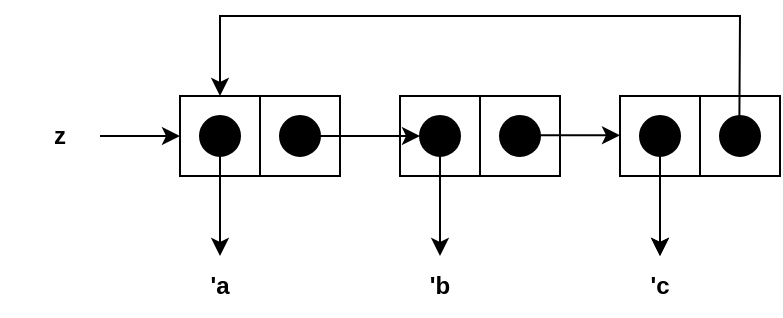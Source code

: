 <mxfile version="20.2.3" type="device"><diagram id="VqlMwvmHFVPLC_v2HfEm" name="Page-1"><mxGraphModel dx="1385" dy="635" grid="1" gridSize="10" guides="1" tooltips="1" connect="1" arrows="1" fold="1" page="1" pageScale="1" pageWidth="827" pageHeight="1169" math="0" shadow="0"><root><mxCell id="0"/><mxCell id="1" parent="0"/><mxCell id="E0CPwSb2mWiToSuY_2ik-49" value="" style="group" vertex="1" connectable="0" parent="1"><mxGeometry x="160" y="120" width="210" height="110" as="geometry"/></mxCell><mxCell id="E0CPwSb2mWiToSuY_2ik-50" value="" style="group" vertex="1" connectable="0" parent="E0CPwSb2mWiToSuY_2ik-49"><mxGeometry x="90" width="80" height="40" as="geometry"/></mxCell><mxCell id="E0CPwSb2mWiToSuY_2ik-51" value="" style="rounded=0;whiteSpace=wrap;html=1;fillColor=none;" vertex="1" parent="E0CPwSb2mWiToSuY_2ik-50"><mxGeometry width="40" height="40" as="geometry"/></mxCell><mxCell id="E0CPwSb2mWiToSuY_2ik-52" value="" style="ellipse;whiteSpace=wrap;html=1;aspect=fixed;fillColor=#000000;" vertex="1" parent="E0CPwSb2mWiToSuY_2ik-50"><mxGeometry x="10" y="10" width="20" height="20" as="geometry"/></mxCell><mxCell id="E0CPwSb2mWiToSuY_2ik-53" value="" style="rounded=0;whiteSpace=wrap;html=1;fillColor=none;" vertex="1" parent="E0CPwSb2mWiToSuY_2ik-50"><mxGeometry x="40" width="40" height="40" as="geometry"/></mxCell><mxCell id="E0CPwSb2mWiToSuY_2ik-54" value="" style="ellipse;whiteSpace=wrap;html=1;aspect=fixed;fillColor=#000000;" vertex="1" parent="E0CPwSb2mWiToSuY_2ik-50"><mxGeometry x="50" y="10" width="20" height="20" as="geometry"/></mxCell><mxCell id="E0CPwSb2mWiToSuY_2ik-55" value="" style="endArrow=classic;html=1;rounded=0;" edge="1" parent="E0CPwSb2mWiToSuY_2ik-49"><mxGeometry width="50" height="50" relative="1" as="geometry"><mxPoint x="50" y="20" as="sourcePoint"/><mxPoint x="90" y="20" as="targetPoint"/></mxGeometry></mxCell><mxCell id="E0CPwSb2mWiToSuY_2ik-56" value="&lt;b&gt;z&lt;/b&gt;" style="text;html=1;strokeColor=none;fillColor=none;align=center;verticalAlign=middle;whiteSpace=wrap;rounded=0;" vertex="1" parent="E0CPwSb2mWiToSuY_2ik-49"><mxGeometry y="5" width="60" height="30" as="geometry"/></mxCell><mxCell id="E0CPwSb2mWiToSuY_2ik-57" value="" style="endArrow=classic;html=1;rounded=0;exitX=0.5;exitY=1;exitDx=0;exitDy=0;" edge="1" parent="E0CPwSb2mWiToSuY_2ik-49" source="E0CPwSb2mWiToSuY_2ik-52"><mxGeometry width="50" height="50" relative="1" as="geometry"><mxPoint x="280" y="230" as="sourcePoint"/><mxPoint x="110" y="80" as="targetPoint"/></mxGeometry></mxCell><mxCell id="E0CPwSb2mWiToSuY_2ik-58" value="&lt;b&gt;'a&lt;/b&gt;" style="text;html=1;strokeColor=none;fillColor=none;align=center;verticalAlign=middle;whiteSpace=wrap;rounded=0;" vertex="1" parent="E0CPwSb2mWiToSuY_2ik-49"><mxGeometry x="80" y="80" width="60" height="30" as="geometry"/></mxCell><mxCell id="E0CPwSb2mWiToSuY_2ik-59" value="" style="endArrow=classic;html=1;rounded=0;exitX=1;exitY=0.5;exitDx=0;exitDy=0;" edge="1" parent="E0CPwSb2mWiToSuY_2ik-49" source="E0CPwSb2mWiToSuY_2ik-54"><mxGeometry width="50" height="50" relative="1" as="geometry"><mxPoint x="280" y="230" as="sourcePoint"/><mxPoint x="210" y="20" as="targetPoint"/></mxGeometry></mxCell><mxCell id="E0CPwSb2mWiToSuY_2ik-60" value="&lt;b&gt;'b&lt;/b&gt;" style="text;html=1;strokeColor=none;fillColor=none;align=center;verticalAlign=middle;whiteSpace=wrap;rounded=0;" vertex="1" parent="1"><mxGeometry x="350" y="200" width="60" height="30" as="geometry"/></mxCell><mxCell id="E0CPwSb2mWiToSuY_2ik-61" value="" style="group" vertex="1" connectable="0" parent="1"><mxGeometry x="360" y="120" width="80" height="80" as="geometry"/></mxCell><mxCell id="E0CPwSb2mWiToSuY_2ik-62" value="" style="group" vertex="1" connectable="0" parent="E0CPwSb2mWiToSuY_2ik-61"><mxGeometry width="80" height="40" as="geometry"/></mxCell><mxCell id="E0CPwSb2mWiToSuY_2ik-63" value="" style="rounded=0;whiteSpace=wrap;html=1;fillColor=none;" vertex="1" parent="E0CPwSb2mWiToSuY_2ik-62"><mxGeometry width="40" height="40" as="geometry"/></mxCell><mxCell id="E0CPwSb2mWiToSuY_2ik-64" value="" style="ellipse;whiteSpace=wrap;html=1;aspect=fixed;fillColor=#000000;" vertex="1" parent="E0CPwSb2mWiToSuY_2ik-62"><mxGeometry x="10" y="10" width="20" height="20" as="geometry"/></mxCell><mxCell id="E0CPwSb2mWiToSuY_2ik-65" value="" style="ellipse;whiteSpace=wrap;html=1;aspect=fixed;fillColor=#000000;" vertex="1" parent="E0CPwSb2mWiToSuY_2ik-62"><mxGeometry x="50" y="10" width="20" height="20" as="geometry"/></mxCell><mxCell id="E0CPwSb2mWiToSuY_2ik-66" value="" style="rounded=0;whiteSpace=wrap;html=1;fillColor=none;" vertex="1" parent="E0CPwSb2mWiToSuY_2ik-62"><mxGeometry x="40" width="40" height="40" as="geometry"/></mxCell><mxCell id="E0CPwSb2mWiToSuY_2ik-67" value="" style="endArrow=classic;html=1;rounded=0;exitX=0.5;exitY=1;exitDx=0;exitDy=0;" edge="1" parent="E0CPwSb2mWiToSuY_2ik-61"><mxGeometry width="50" height="50" relative="1" as="geometry"><mxPoint x="20" y="30" as="sourcePoint"/><mxPoint x="20" y="80" as="targetPoint"/></mxGeometry></mxCell><mxCell id="E0CPwSb2mWiToSuY_2ik-68" value="" style="ellipse;whiteSpace=wrap;html=1;aspect=fixed;fillColor=#000000;" vertex="1" parent="1"><mxGeometry x="480" y="130.0" width="20" height="20" as="geometry"/></mxCell><mxCell id="E0CPwSb2mWiToSuY_2ik-81" value="" style="edgeStyle=orthogonalEdgeStyle;rounded=0;orthogonalLoop=1;jettySize=auto;html=1;" edge="1" parent="1" source="E0CPwSb2mWiToSuY_2ik-69" target="E0CPwSb2mWiToSuY_2ik-73"><mxGeometry relative="1" as="geometry"/></mxCell><mxCell id="E0CPwSb2mWiToSuY_2ik-69" value="" style="rounded=0;whiteSpace=wrap;html=1;fillColor=none;" vertex="1" parent="1"><mxGeometry x="470" y="120.0" width="40" height="40" as="geometry"/></mxCell><mxCell id="E0CPwSb2mWiToSuY_2ik-72" value="" style="endArrow=classic;html=1;rounded=0;" edge="1" parent="1"><mxGeometry width="50" height="50" relative="1" as="geometry"><mxPoint x="430" y="139.66" as="sourcePoint"/><mxPoint x="470" y="139.66" as="targetPoint"/></mxGeometry></mxCell><mxCell id="E0CPwSb2mWiToSuY_2ik-73" value="&lt;b&gt;'c&lt;/b&gt;" style="text;html=1;strokeColor=none;fillColor=none;align=center;verticalAlign=middle;whiteSpace=wrap;rounded=0;" vertex="1" parent="1"><mxGeometry x="460" y="200.0" width="60" height="30" as="geometry"/></mxCell><mxCell id="E0CPwSb2mWiToSuY_2ik-74" value="" style="endArrow=classic;html=1;rounded=0;exitX=0.5;exitY=1;exitDx=0;exitDy=0;" edge="1" parent="1"><mxGeometry width="50" height="50" relative="1" as="geometry"><mxPoint x="490" y="150" as="sourcePoint"/><mxPoint x="490" y="200" as="targetPoint"/></mxGeometry></mxCell><mxCell id="E0CPwSb2mWiToSuY_2ik-79" value="" style="rounded=0;whiteSpace=wrap;html=1;fillColor=none;" vertex="1" parent="1"><mxGeometry x="510" y="120" width="40" height="40" as="geometry"/></mxCell><mxCell id="E0CPwSb2mWiToSuY_2ik-80" value="" style="ellipse;whiteSpace=wrap;html=1;aspect=fixed;fillColor=#000000;" vertex="1" parent="1"><mxGeometry x="520" y="130" width="20" height="20" as="geometry"/></mxCell><mxCell id="E0CPwSb2mWiToSuY_2ik-82" value="" style="endArrow=classic;html=1;rounded=0;exitX=0.5;exitY=1;exitDx=0;exitDy=0;entryX=0.5;entryY=0;entryDx=0;entryDy=0;" edge="1" parent="1" target="E0CPwSb2mWiToSuY_2ik-51"><mxGeometry width="50" height="50" relative="1" as="geometry"><mxPoint x="529.58" y="150" as="sourcePoint"/><mxPoint x="270" y="80" as="targetPoint"/><Array as="points"><mxPoint x="530" y="80"/><mxPoint x="270" y="80"/></Array></mxGeometry></mxCell></root></mxGraphModel></diagram></mxfile>